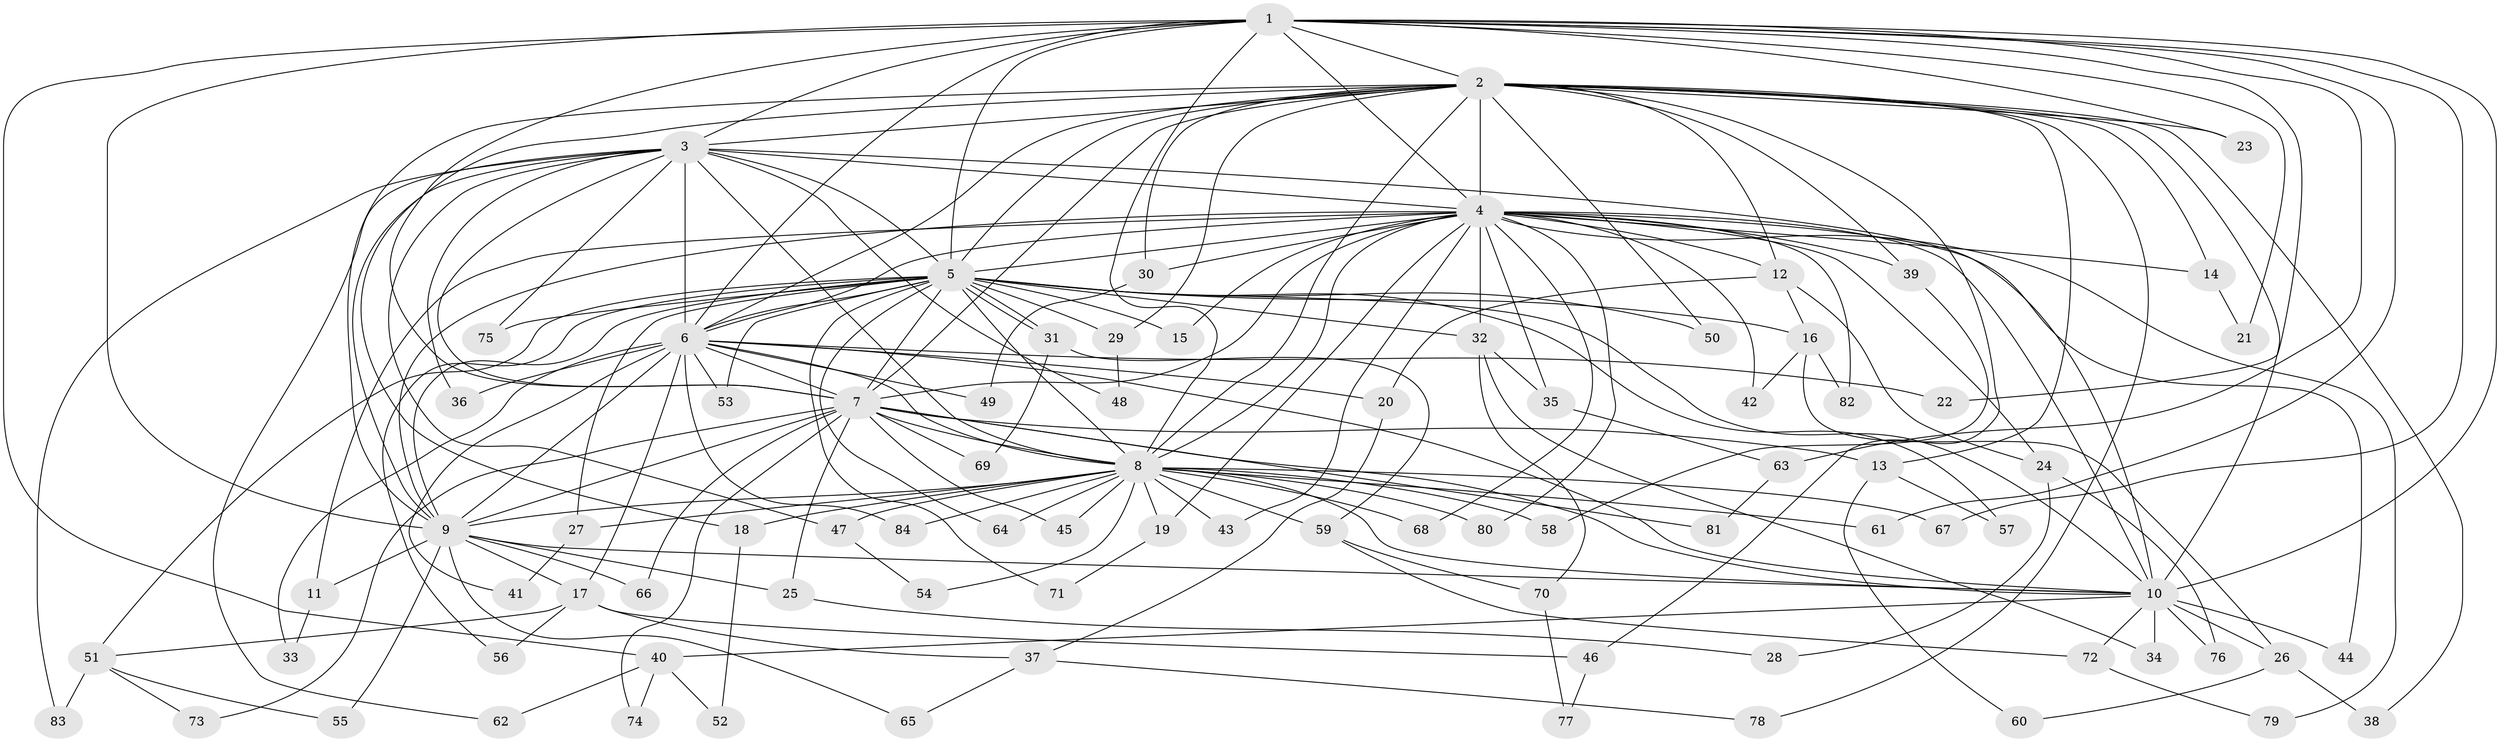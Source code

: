 // Generated by graph-tools (version 1.1) at 2025/45/03/09/25 04:45:03]
// undirected, 84 vertices, 193 edges
graph export_dot {
graph [start="1"]
  node [color=gray90,style=filled];
  1;
  2;
  3;
  4;
  5;
  6;
  7;
  8;
  9;
  10;
  11;
  12;
  13;
  14;
  15;
  16;
  17;
  18;
  19;
  20;
  21;
  22;
  23;
  24;
  25;
  26;
  27;
  28;
  29;
  30;
  31;
  32;
  33;
  34;
  35;
  36;
  37;
  38;
  39;
  40;
  41;
  42;
  43;
  44;
  45;
  46;
  47;
  48;
  49;
  50;
  51;
  52;
  53;
  54;
  55;
  56;
  57;
  58;
  59;
  60;
  61;
  62;
  63;
  64;
  65;
  66;
  67;
  68;
  69;
  70;
  71;
  72;
  73;
  74;
  75;
  76;
  77;
  78;
  79;
  80;
  81;
  82;
  83;
  84;
  1 -- 2;
  1 -- 3;
  1 -- 4;
  1 -- 5;
  1 -- 6;
  1 -- 7;
  1 -- 8;
  1 -- 9;
  1 -- 10;
  1 -- 21;
  1 -- 22;
  1 -- 23;
  1 -- 40;
  1 -- 61;
  1 -- 63;
  1 -- 67;
  2 -- 3;
  2 -- 4;
  2 -- 5;
  2 -- 6;
  2 -- 7;
  2 -- 8;
  2 -- 9;
  2 -- 10;
  2 -- 12;
  2 -- 13;
  2 -- 14;
  2 -- 18;
  2 -- 23;
  2 -- 29;
  2 -- 30;
  2 -- 38;
  2 -- 39;
  2 -- 46;
  2 -- 50;
  2 -- 78;
  3 -- 4;
  3 -- 5;
  3 -- 6;
  3 -- 7;
  3 -- 8;
  3 -- 9;
  3 -- 10;
  3 -- 36;
  3 -- 47;
  3 -- 48;
  3 -- 62;
  3 -- 75;
  3 -- 83;
  4 -- 5;
  4 -- 6;
  4 -- 7;
  4 -- 8;
  4 -- 9;
  4 -- 10;
  4 -- 11;
  4 -- 12;
  4 -- 14;
  4 -- 15;
  4 -- 19;
  4 -- 24;
  4 -- 30;
  4 -- 32;
  4 -- 35;
  4 -- 39;
  4 -- 42;
  4 -- 43;
  4 -- 44;
  4 -- 68;
  4 -- 79;
  4 -- 80;
  4 -- 82;
  5 -- 6;
  5 -- 7;
  5 -- 8;
  5 -- 9;
  5 -- 10;
  5 -- 15;
  5 -- 16;
  5 -- 27;
  5 -- 29;
  5 -- 31;
  5 -- 31;
  5 -- 32;
  5 -- 50;
  5 -- 51;
  5 -- 53;
  5 -- 56;
  5 -- 57;
  5 -- 64;
  5 -- 71;
  5 -- 75;
  6 -- 7;
  6 -- 8;
  6 -- 9;
  6 -- 10;
  6 -- 17;
  6 -- 20;
  6 -- 22;
  6 -- 33;
  6 -- 36;
  6 -- 41;
  6 -- 49;
  6 -- 53;
  6 -- 84;
  7 -- 8;
  7 -- 9;
  7 -- 10;
  7 -- 13;
  7 -- 25;
  7 -- 45;
  7 -- 66;
  7 -- 69;
  7 -- 73;
  7 -- 74;
  7 -- 81;
  8 -- 9;
  8 -- 10;
  8 -- 18;
  8 -- 19;
  8 -- 27;
  8 -- 43;
  8 -- 45;
  8 -- 47;
  8 -- 54;
  8 -- 58;
  8 -- 59;
  8 -- 61;
  8 -- 64;
  8 -- 67;
  8 -- 68;
  8 -- 80;
  8 -- 84;
  9 -- 10;
  9 -- 11;
  9 -- 17;
  9 -- 25;
  9 -- 55;
  9 -- 65;
  9 -- 66;
  10 -- 26;
  10 -- 34;
  10 -- 40;
  10 -- 44;
  10 -- 72;
  10 -- 76;
  11 -- 33;
  12 -- 16;
  12 -- 20;
  12 -- 24;
  13 -- 57;
  13 -- 60;
  14 -- 21;
  16 -- 26;
  16 -- 42;
  16 -- 82;
  17 -- 37;
  17 -- 46;
  17 -- 51;
  17 -- 56;
  18 -- 52;
  19 -- 71;
  20 -- 37;
  24 -- 28;
  24 -- 76;
  25 -- 28;
  26 -- 38;
  26 -- 60;
  27 -- 41;
  29 -- 48;
  30 -- 49;
  31 -- 59;
  31 -- 69;
  32 -- 34;
  32 -- 35;
  32 -- 70;
  35 -- 63;
  37 -- 65;
  37 -- 78;
  39 -- 58;
  40 -- 52;
  40 -- 62;
  40 -- 74;
  46 -- 77;
  47 -- 54;
  51 -- 55;
  51 -- 73;
  51 -- 83;
  59 -- 70;
  59 -- 72;
  63 -- 81;
  70 -- 77;
  72 -- 79;
}
